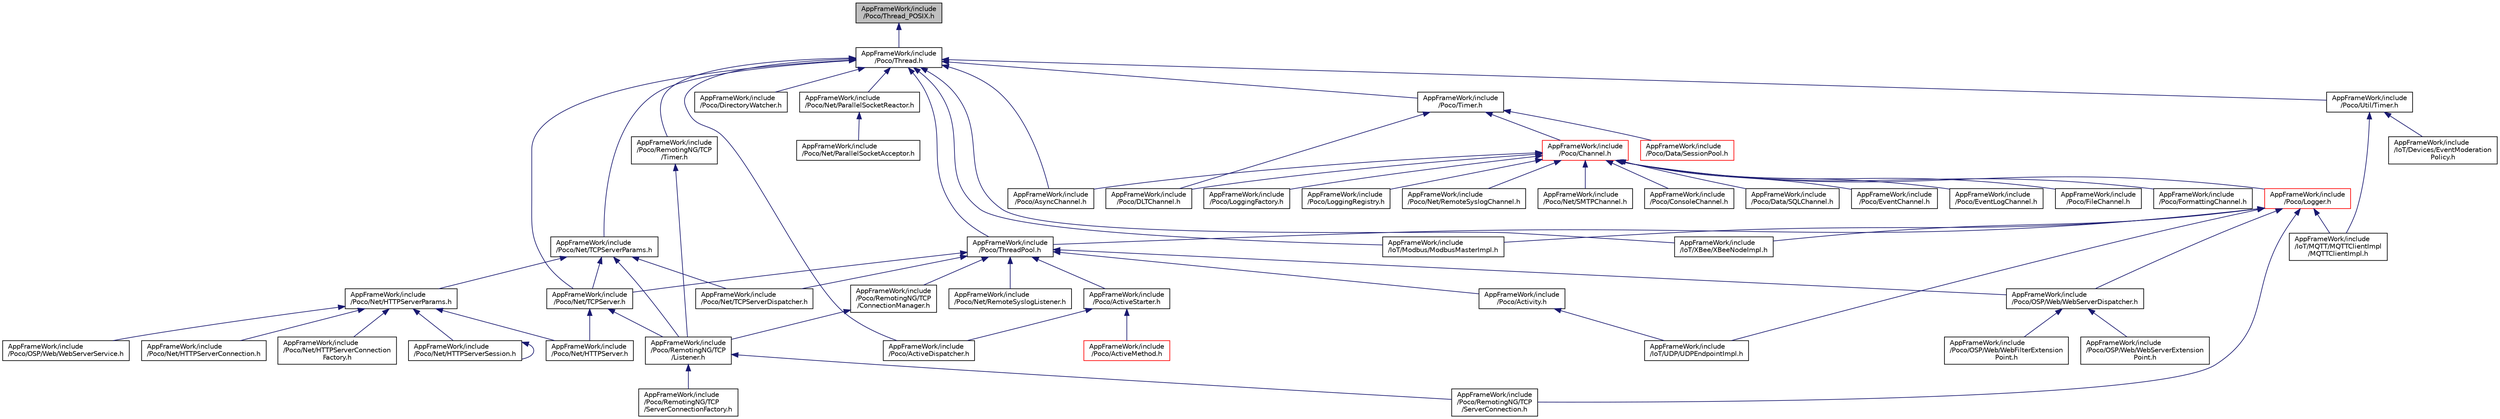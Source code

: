 digraph "AppFrameWork/include/Poco/Thread_POSIX.h"
{
 // LATEX_PDF_SIZE
  edge [fontname="Helvetica",fontsize="10",labelfontname="Helvetica",labelfontsize="10"];
  node [fontname="Helvetica",fontsize="10",shape=record];
  Node1 [label="AppFrameWork/include\l/Poco/Thread_POSIX.h",height=0.2,width=0.4,color="black", fillcolor="grey75", style="filled", fontcolor="black",tooltip=" "];
  Node1 -> Node2 [dir="back",color="midnightblue",fontsize="10",style="solid"];
  Node2 [label="AppFrameWork/include\l/Poco/Thread.h",height=0.2,width=0.4,color="black", fillcolor="white", style="filled",URL="$Thread_8h.html",tooltip=" "];
  Node2 -> Node3 [dir="back",color="midnightblue",fontsize="10",style="solid"];
  Node3 [label="AppFrameWork/include\l/IoT/Modbus/ModbusMasterImpl.h",height=0.2,width=0.4,color="black", fillcolor="white", style="filled",URL="$ModbusMasterImpl_8h.html",tooltip=" "];
  Node2 -> Node4 [dir="back",color="midnightblue",fontsize="10",style="solid"];
  Node4 [label="AppFrameWork/include\l/IoT/XBee/XBeeNodeImpl.h",height=0.2,width=0.4,color="black", fillcolor="white", style="filled",URL="$XBeeNodeImpl_8h.html",tooltip=" "];
  Node2 -> Node5 [dir="back",color="midnightblue",fontsize="10",style="solid"];
  Node5 [label="AppFrameWork/include\l/Poco/ActiveDispatcher.h",height=0.2,width=0.4,color="black", fillcolor="white", style="filled",URL="$ActiveDispatcher_8h.html",tooltip=" "];
  Node2 -> Node6 [dir="back",color="midnightblue",fontsize="10",style="solid"];
  Node6 [label="AppFrameWork/include\l/Poco/AsyncChannel.h",height=0.2,width=0.4,color="black", fillcolor="white", style="filled",URL="$AsyncChannel_8h.html",tooltip=" "];
  Node2 -> Node7 [dir="back",color="midnightblue",fontsize="10",style="solid"];
  Node7 [label="AppFrameWork/include\l/Poco/DirectoryWatcher.h",height=0.2,width=0.4,color="black", fillcolor="white", style="filled",URL="$DirectoryWatcher_8h.html",tooltip=" "];
  Node2 -> Node8 [dir="back",color="midnightblue",fontsize="10",style="solid"];
  Node8 [label="AppFrameWork/include\l/Poco/Net/ParallelSocketReactor.h",height=0.2,width=0.4,color="black", fillcolor="white", style="filled",URL="$ParallelSocketReactor_8h.html",tooltip=" "];
  Node8 -> Node9 [dir="back",color="midnightblue",fontsize="10",style="solid"];
  Node9 [label="AppFrameWork/include\l/Poco/Net/ParallelSocketAcceptor.h",height=0.2,width=0.4,color="black", fillcolor="white", style="filled",URL="$ParallelSocketAcceptor_8h.html",tooltip=" "];
  Node2 -> Node10 [dir="back",color="midnightblue",fontsize="10",style="solid"];
  Node10 [label="AppFrameWork/include\l/Poco/Net/TCPServer.h",height=0.2,width=0.4,color="black", fillcolor="white", style="filled",URL="$TCPServer_8h.html",tooltip=" "];
  Node10 -> Node11 [dir="back",color="midnightblue",fontsize="10",style="solid"];
  Node11 [label="AppFrameWork/include\l/Poco/Net/HTTPServer.h",height=0.2,width=0.4,color="black", fillcolor="white", style="filled",URL="$HTTPServer_8h.html",tooltip=" "];
  Node10 -> Node12 [dir="back",color="midnightblue",fontsize="10",style="solid"];
  Node12 [label="AppFrameWork/include\l/Poco/RemotingNG/TCP\l/Listener.h",height=0.2,width=0.4,color="black", fillcolor="white", style="filled",URL="$TCP_2Listener_8h.html",tooltip=" "];
  Node12 -> Node13 [dir="back",color="midnightblue",fontsize="10",style="solid"];
  Node13 [label="AppFrameWork/include\l/Poco/RemotingNG/TCP\l/ServerConnection.h",height=0.2,width=0.4,color="black", fillcolor="white", style="filled",URL="$ServerConnection_8h.html",tooltip=" "];
  Node12 -> Node14 [dir="back",color="midnightblue",fontsize="10",style="solid"];
  Node14 [label="AppFrameWork/include\l/Poco/RemotingNG/TCP\l/ServerConnectionFactory.h",height=0.2,width=0.4,color="black", fillcolor="white", style="filled",URL="$ServerConnectionFactory_8h.html",tooltip=" "];
  Node2 -> Node15 [dir="back",color="midnightblue",fontsize="10",style="solid"];
  Node15 [label="AppFrameWork/include\l/Poco/Net/TCPServerParams.h",height=0.2,width=0.4,color="black", fillcolor="white", style="filled",URL="$TCPServerParams_8h.html",tooltip=" "];
  Node15 -> Node16 [dir="back",color="midnightblue",fontsize="10",style="solid"];
  Node16 [label="AppFrameWork/include\l/Poco/Net/HTTPServerParams.h",height=0.2,width=0.4,color="black", fillcolor="white", style="filled",URL="$HTTPServerParams_8h.html",tooltip=" "];
  Node16 -> Node11 [dir="back",color="midnightblue",fontsize="10",style="solid"];
  Node16 -> Node17 [dir="back",color="midnightblue",fontsize="10",style="solid"];
  Node17 [label="AppFrameWork/include\l/Poco/Net/HTTPServerConnection.h",height=0.2,width=0.4,color="black", fillcolor="white", style="filled",URL="$HTTPServerConnection_8h.html",tooltip=" "];
  Node16 -> Node18 [dir="back",color="midnightblue",fontsize="10",style="solid"];
  Node18 [label="AppFrameWork/include\l/Poco/Net/HTTPServerConnection\lFactory.h",height=0.2,width=0.4,color="black", fillcolor="white", style="filled",URL="$HTTPServerConnectionFactory_8h.html",tooltip=" "];
  Node16 -> Node19 [dir="back",color="midnightblue",fontsize="10",style="solid"];
  Node19 [label="AppFrameWork/include\l/Poco/Net/HTTPServerSession.h",height=0.2,width=0.4,color="black", fillcolor="white", style="filled",URL="$HTTPServerSession_8h.html",tooltip=" "];
  Node19 -> Node19 [dir="back",color="midnightblue",fontsize="10",style="solid"];
  Node16 -> Node20 [dir="back",color="midnightblue",fontsize="10",style="solid"];
  Node20 [label="AppFrameWork/include\l/Poco/OSP/Web/WebServerService.h",height=0.2,width=0.4,color="black", fillcolor="white", style="filled",URL="$WebServerService_8h.html",tooltip=" "];
  Node15 -> Node10 [dir="back",color="midnightblue",fontsize="10",style="solid"];
  Node15 -> Node21 [dir="back",color="midnightblue",fontsize="10",style="solid"];
  Node21 [label="AppFrameWork/include\l/Poco/Net/TCPServerDispatcher.h",height=0.2,width=0.4,color="black", fillcolor="white", style="filled",URL="$TCPServerDispatcher_8h.html",tooltip=" "];
  Node15 -> Node12 [dir="back",color="midnightblue",fontsize="10",style="solid"];
  Node2 -> Node22 [dir="back",color="midnightblue",fontsize="10",style="solid"];
  Node22 [label="AppFrameWork/include\l/Poco/RemotingNG/TCP\l/Timer.h",height=0.2,width=0.4,color="black", fillcolor="white", style="filled",URL="$RemotingNG_2TCP_2Timer_8h.html",tooltip=" "];
  Node22 -> Node12 [dir="back",color="midnightblue",fontsize="10",style="solid"];
  Node2 -> Node23 [dir="back",color="midnightblue",fontsize="10",style="solid"];
  Node23 [label="AppFrameWork/include\l/Poco/ThreadPool.h",height=0.2,width=0.4,color="black", fillcolor="white", style="filled",URL="$ThreadPool_8h.html",tooltip=" "];
  Node23 -> Node24 [dir="back",color="midnightblue",fontsize="10",style="solid"];
  Node24 [label="AppFrameWork/include\l/Poco/ActiveStarter.h",height=0.2,width=0.4,color="black", fillcolor="white", style="filled",URL="$ActiveStarter_8h.html",tooltip=" "];
  Node24 -> Node5 [dir="back",color="midnightblue",fontsize="10",style="solid"];
  Node24 -> Node25 [dir="back",color="midnightblue",fontsize="10",style="solid"];
  Node25 [label="AppFrameWork/include\l/Poco/ActiveMethod.h",height=0.2,width=0.4,color="red", fillcolor="white", style="filled",URL="$ActiveMethod_8h.html",tooltip=" "];
  Node23 -> Node415 [dir="back",color="midnightblue",fontsize="10",style="solid"];
  Node415 [label="AppFrameWork/include\l/Poco/Activity.h",height=0.2,width=0.4,color="black", fillcolor="white", style="filled",URL="$Activity_8h.html",tooltip=" "];
  Node415 -> Node255 [dir="back",color="midnightblue",fontsize="10",style="solid"];
  Node255 [label="AppFrameWork/include\l/IoT/UDP/UDPEndpointImpl.h",height=0.2,width=0.4,color="black", fillcolor="white", style="filled",URL="$UDPEndpointImpl_8h.html",tooltip=" "];
  Node23 -> Node416 [dir="back",color="midnightblue",fontsize="10",style="solid"];
  Node416 [label="AppFrameWork/include\l/Poco/Net/RemoteSyslogListener.h",height=0.2,width=0.4,color="black", fillcolor="white", style="filled",URL="$RemoteSyslogListener_8h.html",tooltip=" "];
  Node23 -> Node10 [dir="back",color="midnightblue",fontsize="10",style="solid"];
  Node23 -> Node21 [dir="back",color="midnightblue",fontsize="10",style="solid"];
  Node23 -> Node332 [dir="back",color="midnightblue",fontsize="10",style="solid"];
  Node332 [label="AppFrameWork/include\l/Poco/OSP/Web/WebServerDispatcher.h",height=0.2,width=0.4,color="black", fillcolor="white", style="filled",URL="$WebServerDispatcher_8h.html",tooltip=" "];
  Node332 -> Node333 [dir="back",color="midnightblue",fontsize="10",style="solid"];
  Node333 [label="AppFrameWork/include\l/Poco/OSP/Web/WebFilterExtension\lPoint.h",height=0.2,width=0.4,color="black", fillcolor="white", style="filled",URL="$WebFilterExtensionPoint_8h.html",tooltip=" "];
  Node332 -> Node331 [dir="back",color="midnightblue",fontsize="10",style="solid"];
  Node331 [label="AppFrameWork/include\l/Poco/OSP/Web/WebServerExtension\lPoint.h",height=0.2,width=0.4,color="black", fillcolor="white", style="filled",URL="$WebServerExtensionPoint_8h.html",tooltip=" "];
  Node23 -> Node322 [dir="back",color="midnightblue",fontsize="10",style="solid"];
  Node322 [label="AppFrameWork/include\l/Poco/RemotingNG/TCP\l/ConnectionManager.h",height=0.2,width=0.4,color="black", fillcolor="white", style="filled",URL="$ConnectionManager_8h.html",tooltip=" "];
  Node322 -> Node12 [dir="back",color="midnightblue",fontsize="10",style="solid"];
  Node2 -> Node417 [dir="back",color="midnightblue",fontsize="10",style="solid"];
  Node417 [label="AppFrameWork/include\l/Poco/Timer.h",height=0.2,width=0.4,color="black", fillcolor="white", style="filled",URL="$Timer_8h.html",tooltip=" "];
  Node417 -> Node418 [dir="back",color="midnightblue",fontsize="10",style="solid"];
  Node418 [label="AppFrameWork/include\l/Poco/Channel.h",height=0.2,width=0.4,color="red", fillcolor="white", style="filled",URL="$Channel_8h.html",tooltip=" "];
  Node418 -> Node6 [dir="back",color="midnightblue",fontsize="10",style="solid"];
  Node418 -> Node419 [dir="back",color="midnightblue",fontsize="10",style="solid"];
  Node419 [label="AppFrameWork/include\l/Poco/ConsoleChannel.h",height=0.2,width=0.4,color="black", fillcolor="white", style="filled",URL="$ConsoleChannel_8h.html",tooltip=" "];
  Node418 -> Node405 [dir="back",color="midnightblue",fontsize="10",style="solid"];
  Node405 [label="AppFrameWork/include\l/Poco/Data/SQLChannel.h",height=0.2,width=0.4,color="black", fillcolor="white", style="filled",URL="$SQLChannel_8h.html",tooltip=" "];
  Node418 -> Node420 [dir="back",color="midnightblue",fontsize="10",style="solid"];
  Node420 [label="AppFrameWork/include\l/Poco/DLTChannel.h",height=0.2,width=0.4,color="black", fillcolor="white", style="filled",URL="$DLTChannel_8h.html",tooltip=" "];
  Node418 -> Node295 [dir="back",color="midnightblue",fontsize="10",style="solid"];
  Node295 [label="AppFrameWork/include\l/Poco/EventChannel.h",height=0.2,width=0.4,color="black", fillcolor="white", style="filled",URL="$EventChannel_8h.html",tooltip=" "];
  Node418 -> Node421 [dir="back",color="midnightblue",fontsize="10",style="solid"];
  Node421 [label="AppFrameWork/include\l/Poco/EventLogChannel.h",height=0.2,width=0.4,color="black", fillcolor="white", style="filled",URL="$EventLogChannel_8h.html",tooltip=" "];
  Node418 -> Node422 [dir="back",color="midnightblue",fontsize="10",style="solid"];
  Node422 [label="AppFrameWork/include\l/Poco/FileChannel.h",height=0.2,width=0.4,color="black", fillcolor="white", style="filled",URL="$FileChannel_8h.html",tooltip=" "];
  Node418 -> Node423 [dir="back",color="midnightblue",fontsize="10",style="solid"];
  Node423 [label="AppFrameWork/include\l/Poco/FormattingChannel.h",height=0.2,width=0.4,color="black", fillcolor="white", style="filled",URL="$FormattingChannel_8h.html",tooltip=" "];
  Node418 -> Node424 [dir="back",color="midnightblue",fontsize="10",style="solid"];
  Node424 [label="AppFrameWork/include\l/Poco/Logger.h",height=0.2,width=0.4,color="red", fillcolor="white", style="filled",URL="$Logger_8h.html",tooltip=" "];
  Node424 -> Node3 [dir="back",color="midnightblue",fontsize="10",style="solid"];
  Node424 -> Node226 [dir="back",color="midnightblue",fontsize="10",style="solid"];
  Node226 [label="AppFrameWork/include\l/IoT/MQTT/MQTTClientImpl\l/MQTTClientImpl.h",height=0.2,width=0.4,color="black", fillcolor="white", style="filled",URL="$MQTTClientImpl_8h.html",tooltip=" "];
  Node424 -> Node255 [dir="back",color="midnightblue",fontsize="10",style="solid"];
  Node424 -> Node4 [dir="back",color="midnightblue",fontsize="10",style="solid"];
  Node424 -> Node332 [dir="back",color="midnightblue",fontsize="10",style="solid"];
  Node424 -> Node13 [dir="back",color="midnightblue",fontsize="10",style="solid"];
  Node424 -> Node23 [dir="back",color="midnightblue",fontsize="10",style="solid"];
  Node418 -> Node428 [dir="back",color="midnightblue",fontsize="10",style="solid"];
  Node428 [label="AppFrameWork/include\l/Poco/LoggingFactory.h",height=0.2,width=0.4,color="black", fillcolor="white", style="filled",URL="$LoggingFactory_8h.html",tooltip=" "];
  Node418 -> Node429 [dir="back",color="midnightblue",fontsize="10",style="solid"];
  Node429 [label="AppFrameWork/include\l/Poco/LoggingRegistry.h",height=0.2,width=0.4,color="black", fillcolor="white", style="filled",URL="$LoggingRegistry_8h.html",tooltip=" "];
  Node418 -> Node430 [dir="back",color="midnightblue",fontsize="10",style="solid"];
  Node430 [label="AppFrameWork/include\l/Poco/Net/RemoteSyslogChannel.h",height=0.2,width=0.4,color="black", fillcolor="white", style="filled",URL="$RemoteSyslogChannel_8h.html",tooltip=" "];
  Node418 -> Node431 [dir="back",color="midnightblue",fontsize="10",style="solid"];
  Node431 [label="AppFrameWork/include\l/Poco/Net/SMTPChannel.h",height=0.2,width=0.4,color="black", fillcolor="white", style="filled",URL="$SMTPChannel_8h.html",tooltip=" "];
  Node417 -> Node407 [dir="back",color="midnightblue",fontsize="10",style="solid"];
  Node407 [label="AppFrameWork/include\l/Poco/Data/SessionPool.h",height=0.2,width=0.4,color="red", fillcolor="white", style="filled",URL="$SessionPool_8h.html",tooltip=" "];
  Node417 -> Node420 [dir="back",color="midnightblue",fontsize="10",style="solid"];
  Node2 -> Node440 [dir="back",color="midnightblue",fontsize="10",style="solid"];
  Node440 [label="AppFrameWork/include\l/Poco/Util/Timer.h",height=0.2,width=0.4,color="black", fillcolor="white", style="filled",URL="$Util_2Timer_8h.html",tooltip=" "];
  Node440 -> Node68 [dir="back",color="midnightblue",fontsize="10",style="solid"];
  Node68 [label="AppFrameWork/include\l/IoT/Devices/EventModeration\lPolicy.h",height=0.2,width=0.4,color="black", fillcolor="white", style="filled",URL="$EventModerationPolicy_8h.html",tooltip=" "];
  Node440 -> Node226 [dir="back",color="midnightblue",fontsize="10",style="solid"];
}
